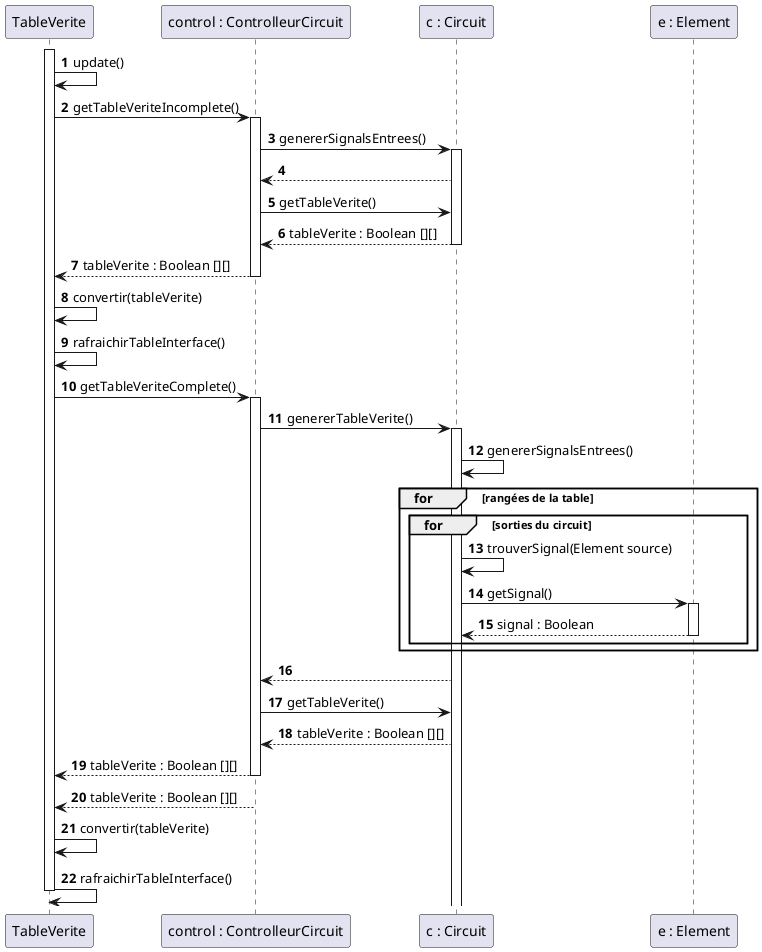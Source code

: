 @startuml
'https://plantuml.com/sequence-diagram

autonumber
activate TableVerite

TableVerite -> TableVerite : update()
TableVerite -> "control : ControlleurCircuit" : getTableVeriteIncomplete()
activate "control : ControlleurCircuit"

"control : ControlleurCircuit" -> "c : Circuit" : genererSignalsEntrees()
activate "c : Circuit"
"control : ControlleurCircuit" <-- "c : Circuit"
"control : ControlleurCircuit" -> "c : Circuit" : getTableVerite()
"control : ControlleurCircuit" <-- "c : Circuit" : tableVerite : Boolean [][]
deactivate "c : Circuit"

TableVerite <-- "control : ControlleurCircuit" : tableVerite : Boolean [][]

deactivate "control : ControlleurCircuit"

TableVerite -> TableVerite : convertir(tableVerite)
TableVerite -> TableVerite : rafraichirTableInterface()
TableVerite -> "control : ControlleurCircuit" : getTableVeriteComplete()
activate "control : ControlleurCircuit"

"control : ControlleurCircuit" -> "c : Circuit" : genererTableVerite()
activate "c : Circuit"
"c : Circuit" -> "c : Circuit" : genererSignalsEntrees()
group for [rangées de la table]
group for [sorties du circuit]
"c : Circuit" -> "c : Circuit" : trouverSignal(Element source)
"c : Circuit" -> "e : Element" : getSignal()
activate "e : Element"
"c : Circuit" <-- "e : Element" : signal : Boolean
deactivate "e : Element"
end
end
"control : ControlleurCircuit" <-- "c : Circuit"
"control : ControlleurCircuit" -> "c : Circuit" : getTableVerite()
"control : ControlleurCircuit" <-- "c : Circuit" : tableVerite : Boolean [][]

TableVerite <-- "control : ControlleurCircuit" : tableVerite : Boolean [][]

deactivate "control : ControlleurCircuit"
TableVerite <-- "control : ControlleurCircuit" : tableVerite : Boolean [][]
TableVerite -> TableVerite : convertir(tableVerite)
TableVerite -> TableVerite : rafraichirTableInterface()

deactivate TableVerite

@enduml